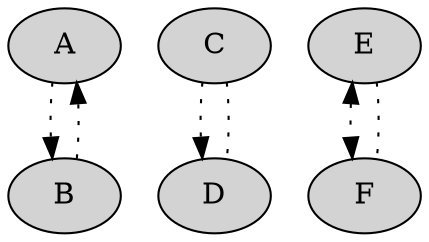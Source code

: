 digraph
{
    node [style="filled"];
    edge [style="dotted"];

    A -> B;
    B -> A;

    C -> D [arrowhead="normal", arrowtail="normal"];
    C -> D [arrowhead="none", arrowtail="none"];

    E -> F [dir="both"];
    E -> F [dir="none"];
}

